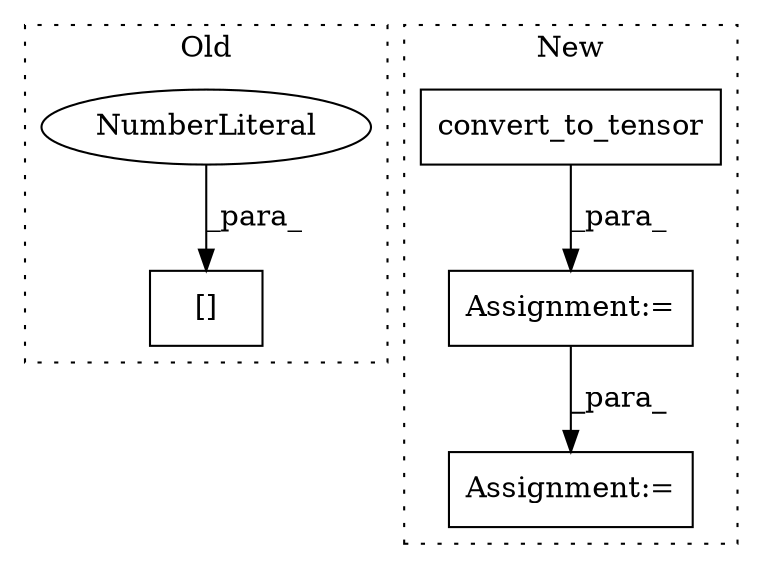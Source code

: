 digraph G {
subgraph cluster0 {
1 [label="[]" a="2" s="26969,26988" l="18,1" shape="box"];
4 [label="NumberLiteral" a="34" s="26987" l="1" shape="ellipse"];
label = "Old";
style="dotted";
}
subgraph cluster1 {
2 [label="convert_to_tensor" a="32" s="28611,28644" l="18,1" shape="box"];
3 [label="Assignment:=" a="7" s="28663" l="1" shape="box"];
5 [label="Assignment:=" a="7" s="28599" l="1" shape="box"];
label = "New";
style="dotted";
}
2 -> 5 [label="_para_"];
4 -> 1 [label="_para_"];
5 -> 3 [label="_para_"];
}